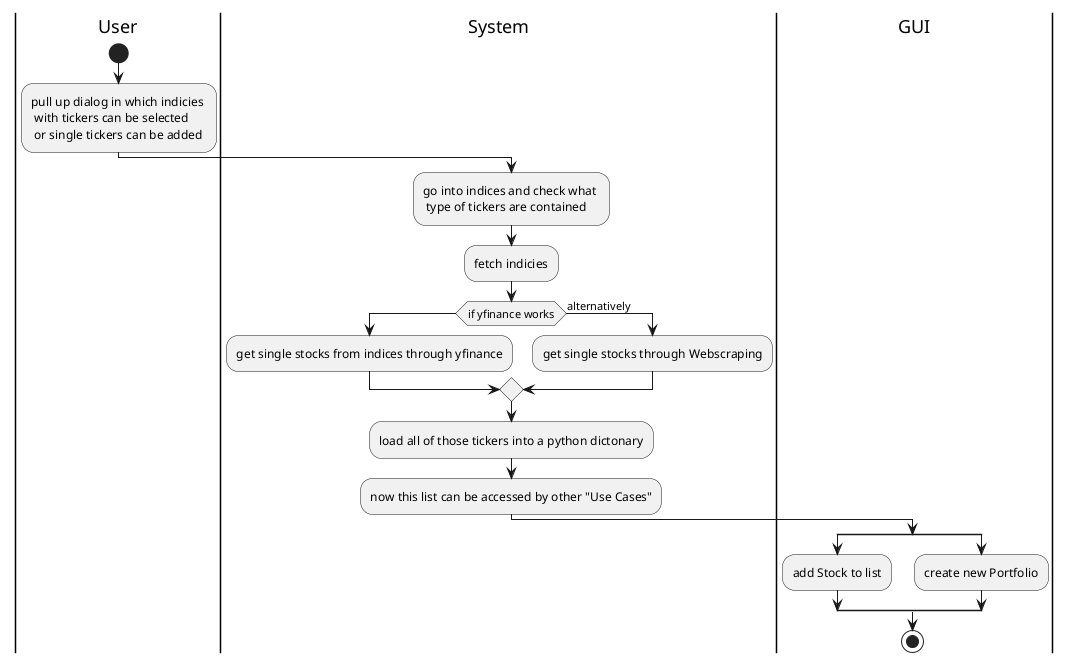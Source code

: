@startuml

|User|

start

:pull up dialog in which indicies \n with tickers can be selected \n or single tickers can be added;
|System|

:go into indices and check what \n type of tickers are contained;
:fetch indicies;
if (if yfinance works)
:get single stocks from indices through yfinance;
else (alternatively)
:get single stocks through Webscraping;
endif

:load all of those tickers into a python dictonary;
:now this list can be accessed by other "Use Cases";
|GUI|
split
:add Stock to list;
split again
:create new Portfolio;
end split
stop
@enduml
